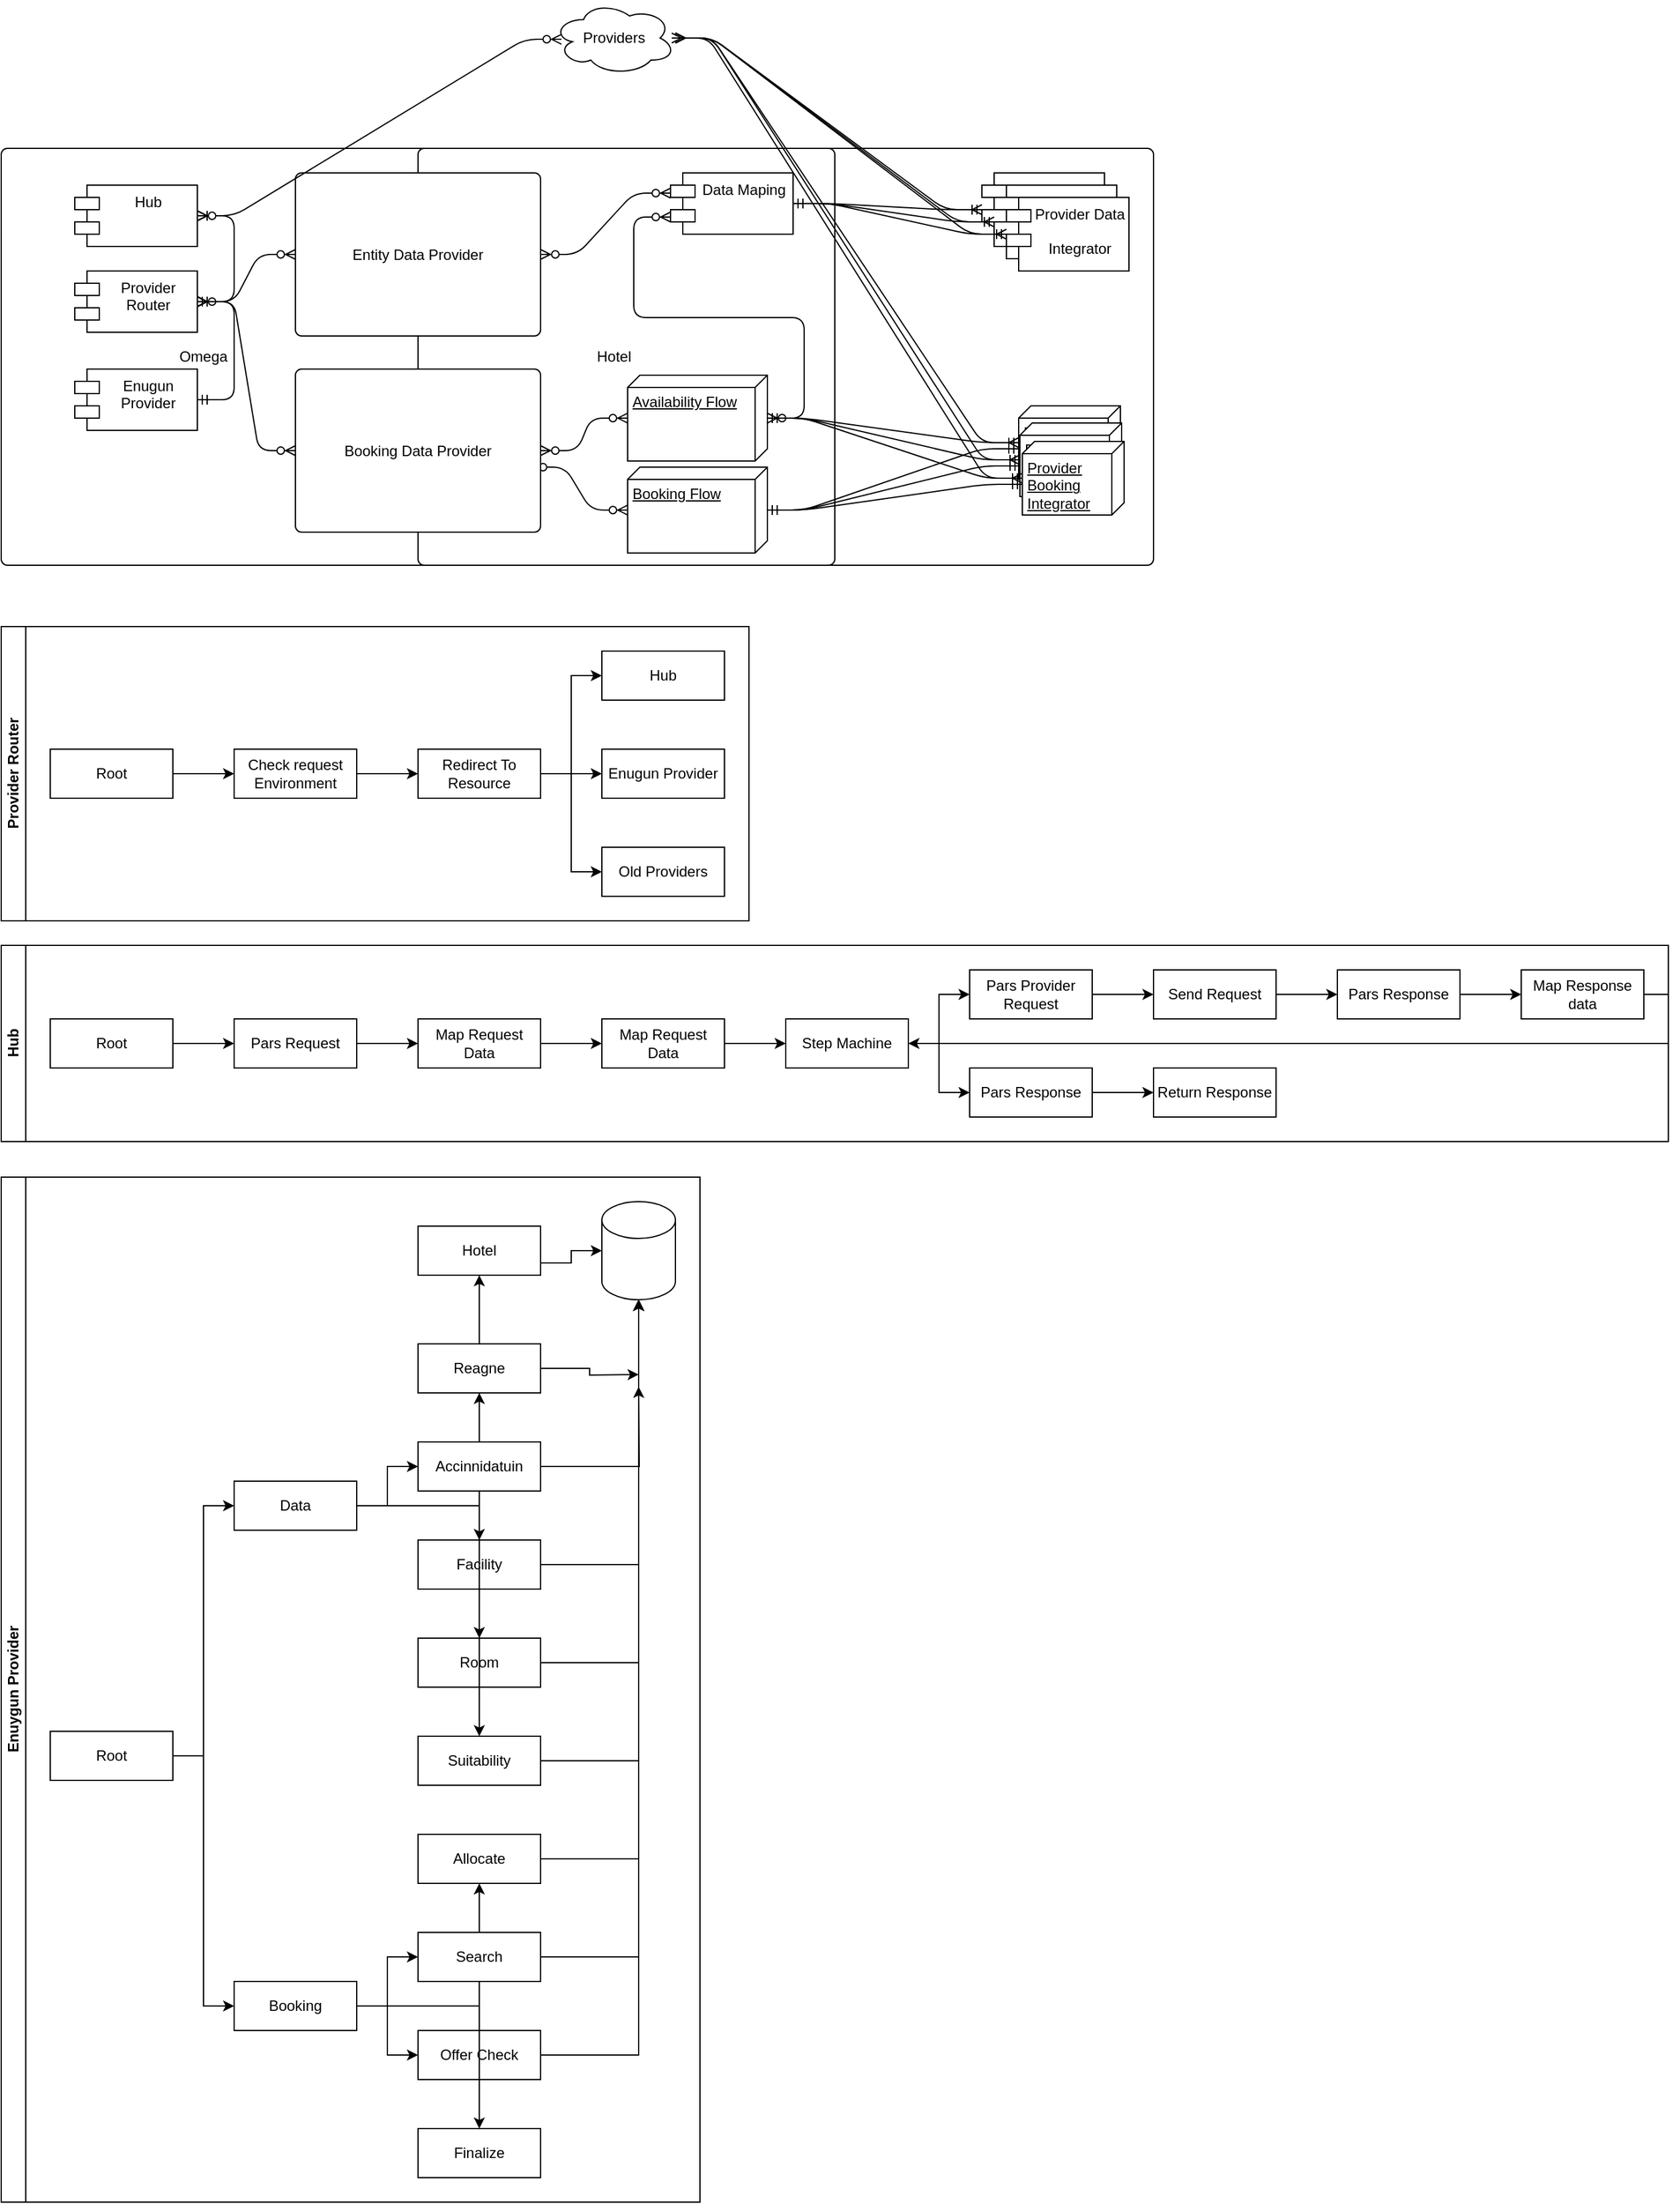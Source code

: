 <mxfile version="13.10.2" type="github"><diagram id="4CJF6VBO-fLdx9vwUn3z" name="Page-1"><mxGraphModel dx="1113" dy="733" grid="1" gridSize="10" guides="1" tooltips="1" connect="1" arrows="1" fold="1" page="1" pageScale="1" pageWidth="827" pageHeight="1169" math="0" shadow="0"><root><mxCell id="0"/><mxCell id="1" parent="0"/><mxCell id="b0aU0cDwvViba0HDz5D4-30" value="" style="rounded=1;absoluteArcSize=1;html=1;arcSize=10;" vertex="1" parent="1"><mxGeometry x="590" y="330" width="430" height="340" as="geometry"/></mxCell><mxCell id="b0aU0cDwvViba0HDz5D4-31" value="" style="html=1;shape=mxgraph.er.anchor;whiteSpace=wrap;" vertex="1" parent="b0aU0cDwvViba0HDz5D4-30"><mxGeometry x="100" width="330" height="340" as="geometry"/></mxCell><mxCell id="b0aU0cDwvViba0HDz5D4-36" value="Provider Data &#xA;&#xA;Integrator" style="shape=module;align=left;spacingLeft=20;align=center;verticalAlign=top;" vertex="1" parent="b0aU0cDwvViba0HDz5D4-30"><mxGeometry x="290" y="20" width="100" height="60" as="geometry"/></mxCell><mxCell id="b0aU0cDwvViba0HDz5D4-58" value="&lt;div&gt;Provider&lt;/div&gt;&lt;div&gt;Booking &lt;br&gt;&lt;/div&gt;&lt;div&gt;Integrator&lt;br&gt;&lt;/div&gt;" style="verticalAlign=top;align=left;spacingTop=8;spacingLeft=2;spacingRight=12;shape=cube;size=10;direction=south;fontStyle=4;html=1;" vertex="1" parent="b0aU0cDwvViba0HDz5D4-30"><mxGeometry x="320" y="210" width="83" height="60" as="geometry"/></mxCell><mxCell id="b0aU0cDwvViba0HDz5D4-11" value="" style="rounded=1;absoluteArcSize=1;html=1;arcSize=10;" vertex="1" parent="1"><mxGeometry x="80" y="330" width="430" height="340" as="geometry"/></mxCell><mxCell id="b0aU0cDwvViba0HDz5D4-12" value="Omega" style="html=1;shape=mxgraph.er.anchor;whiteSpace=wrap;" vertex="1" parent="b0aU0cDwvViba0HDz5D4-11"><mxGeometry width="330" height="340" as="geometry"/></mxCell><mxCell id="b0aU0cDwvViba0HDz5D4-74" value="Hub" style="shape=module;align=left;spacingLeft=20;align=center;verticalAlign=top;" vertex="1" parent="b0aU0cDwvViba0HDz5D4-11"><mxGeometry x="60" y="30" width="100" height="50" as="geometry"/></mxCell><mxCell id="b0aU0cDwvViba0HDz5D4-77" value="Provider&#xA;Router&#xA;" style="shape=module;align=left;spacingLeft=20;align=center;verticalAlign=top;" vertex="1" parent="b0aU0cDwvViba0HDz5D4-11"><mxGeometry x="60" y="100" width="100" height="50" as="geometry"/></mxCell><mxCell id="b0aU0cDwvViba0HDz5D4-79" value="" style="edgeStyle=entityRelationEdgeStyle;fontSize=12;html=1;endArrow=ERoneToMany;startArrow=ERzeroToMany;" edge="1" parent="b0aU0cDwvViba0HDz5D4-11" source="b0aU0cDwvViba0HDz5D4-77" target="b0aU0cDwvViba0HDz5D4-74"><mxGeometry width="100" height="100" relative="1" as="geometry"><mxPoint x="-40" y="150" as="sourcePoint"/><mxPoint x="60" y="50" as="targetPoint"/></mxGeometry></mxCell><mxCell id="b0aU0cDwvViba0HDz5D4-82" value="Enugun&#xA;Provider&#xA;" style="shape=module;align=left;spacingLeft=20;align=center;verticalAlign=top;" vertex="1" parent="b0aU0cDwvViba0HDz5D4-11"><mxGeometry x="60" y="180" width="100" height="50" as="geometry"/></mxCell><mxCell id="b0aU0cDwvViba0HDz5D4-84" value="" style="edgeStyle=entityRelationEdgeStyle;fontSize=12;html=1;endArrow=ERmandOne;startArrow=ERmandOne;" edge="1" parent="b0aU0cDwvViba0HDz5D4-11" source="b0aU0cDwvViba0HDz5D4-82" target="b0aU0cDwvViba0HDz5D4-77"><mxGeometry width="100" height="100" relative="1" as="geometry"><mxPoint x="-20" y="220" as="sourcePoint"/><mxPoint x="80" y="120" as="targetPoint"/></mxGeometry></mxCell><mxCell id="b0aU0cDwvViba0HDz5D4-14" value="" style="rounded=1;absoluteArcSize=1;html=1;arcSize=10;" vertex="1" parent="1"><mxGeometry x="420" y="330" width="340" height="340" as="geometry"/></mxCell><mxCell id="b0aU0cDwvViba0HDz5D4-15" value="Hotel" style="html=1;shape=mxgraph.er.anchor;whiteSpace=wrap;" vertex="1" parent="b0aU0cDwvViba0HDz5D4-14"><mxGeometry width="320" height="340" as="geometry"/></mxCell><mxCell id="b0aU0cDwvViba0HDz5D4-23" value="Data Maping" style="shape=module;align=left;spacingLeft=20;align=center;verticalAlign=top;" vertex="1" parent="b0aU0cDwvViba0HDz5D4-14"><mxGeometry x="206" y="20" width="100" height="50" as="geometry"/></mxCell><mxCell id="b0aU0cDwvViba0HDz5D4-24" value="" style="edgeStyle=entityRelationEdgeStyle;fontSize=12;html=1;endArrow=ERzeroToMany;endFill=1;startArrow=ERzeroToMany;" edge="1" parent="b0aU0cDwvViba0HDz5D4-14" source="b0aU0cDwvViba0HDz5D4-17"><mxGeometry width="100" height="100" relative="1" as="geometry"><mxPoint x="106" y="136.5" as="sourcePoint"/><mxPoint x="206" y="36.5" as="targetPoint"/></mxGeometry></mxCell><mxCell id="b0aU0cDwvViba0HDz5D4-25" value="Availability Flow" style="verticalAlign=top;align=left;spacingTop=8;spacingLeft=2;spacingRight=12;shape=cube;size=10;direction=south;fontStyle=4;html=1;" vertex="1" parent="b0aU0cDwvViba0HDz5D4-14"><mxGeometry x="171" y="185" width="114" height="70" as="geometry"/></mxCell><mxCell id="b0aU0cDwvViba0HDz5D4-26" value="Booking Flow" style="verticalAlign=top;align=left;spacingTop=8;spacingLeft=2;spacingRight=12;shape=cube;size=10;direction=south;fontStyle=4;html=1;" vertex="1" parent="b0aU0cDwvViba0HDz5D4-14"><mxGeometry x="171" y="260" width="114" height="70" as="geometry"/></mxCell><mxCell id="b0aU0cDwvViba0HDz5D4-28" value="" style="edgeStyle=entityRelationEdgeStyle;fontSize=12;html=1;endArrow=ERzeroToMany;endFill=1;startArrow=ERzeroToMany;" edge="1" parent="b0aU0cDwvViba0HDz5D4-14" target="b0aU0cDwvViba0HDz5D4-26"><mxGeometry width="100" height="100" relative="1" as="geometry"><mxPoint x="90" y="260" as="sourcePoint"/><mxPoint x="199" y="218.5" as="targetPoint"/></mxGeometry></mxCell><mxCell id="b0aU0cDwvViba0HDz5D4-29" value="" style="edgeStyle=entityRelationEdgeStyle;fontSize=12;html=1;endArrow=ERzeroToMany;endFill=1;startArrow=ERzeroToMany;" edge="1" parent="b0aU0cDwvViba0HDz5D4-14" source="b0aU0cDwvViba0HDz5D4-25"><mxGeometry width="100" height="100" relative="1" as="geometry"><mxPoint x="100" y="106" as="sourcePoint"/><mxPoint x="206" y="56" as="targetPoint"/></mxGeometry></mxCell><mxCell id="b0aU0cDwvViba0HDz5D4-22" value="Booking Data Provider" style="rounded=1;absoluteArcSize=1;html=1;arcSize=10;whiteSpace=wrap;points=[];strokeColor=inherit;fillColor=inherit;" vertex="1" parent="b0aU0cDwvViba0HDz5D4-14"><mxGeometry x="-100" y="180" width="200" height="133" as="geometry"/></mxCell><mxCell id="b0aU0cDwvViba0HDz5D4-27" value="" style="edgeStyle=entityRelationEdgeStyle;fontSize=12;html=1;endArrow=ERzeroToMany;endFill=1;startArrow=ERzeroToMany;" edge="1" parent="b0aU0cDwvViba0HDz5D4-14" source="b0aU0cDwvViba0HDz5D4-22" target="b0aU0cDwvViba0HDz5D4-25"><mxGeometry width="100" height="100" relative="1" as="geometry"><mxPoint x="93" y="255" as="sourcePoint"/><mxPoint x="199" y="205" as="targetPoint"/></mxGeometry></mxCell><mxCell id="b0aU0cDwvViba0HDz5D4-17" value="Entity Data Provider" style="rounded=1;absoluteArcSize=1;html=1;arcSize=10;whiteSpace=wrap;points=[];strokeColor=inherit;fillColor=inherit;" vertex="1" parent="b0aU0cDwvViba0HDz5D4-14"><mxGeometry x="-100" y="20" width="200" height="133" as="geometry"/></mxCell><mxCell id="b0aU0cDwvViba0HDz5D4-35" value="Providers" style="ellipse;shape=cloud;whiteSpace=wrap;html=1;align=center;" vertex="1" parent="1"><mxGeometry x="530" y="210" width="100" height="60" as="geometry"/></mxCell><mxCell id="b0aU0cDwvViba0HDz5D4-42" value="" style="edgeStyle=entityRelationEdgeStyle;fontSize=12;html=1;endArrow=ERmandOne;startArrow=ERmandOne;exitX=1;exitY=0.5;exitDx=0;exitDy=0;" edge="1" parent="1" source="b0aU0cDwvViba0HDz5D4-23" target="b0aU0cDwvViba0HDz5D4-36"><mxGeometry width="100" height="100" relative="1" as="geometry"><mxPoint x="780" y="460" as="sourcePoint"/><mxPoint x="880" y="360" as="targetPoint"/></mxGeometry></mxCell><mxCell id="b0aU0cDwvViba0HDz5D4-52" value="Provider Data &#xA;&#xA;Integrator" style="shape=module;align=left;spacingLeft=20;align=center;verticalAlign=top;" vertex="1" parent="1"><mxGeometry x="890" y="360" width="100" height="60" as="geometry"/></mxCell><mxCell id="b0aU0cDwvViba0HDz5D4-55" value="Provider Data &#xA;&#xA;Integrator" style="shape=module;align=left;spacingLeft=20;align=center;verticalAlign=top;" vertex="1" parent="1"><mxGeometry x="900" y="370" width="100" height="60" as="geometry"/></mxCell><mxCell id="b0aU0cDwvViba0HDz5D4-56" value="" style="edgeStyle=entityRelationEdgeStyle;fontSize=12;html=1;endArrow=ERmandOne;startArrow=ERmandOne;" edge="1" parent="1" target="b0aU0cDwvViba0HDz5D4-52" source="b0aU0cDwvViba0HDz5D4-23"><mxGeometry width="100" height="100" relative="1" as="geometry"><mxPoint x="746" y="395" as="sourcePoint"/><mxPoint x="900" y="380" as="targetPoint"/></mxGeometry></mxCell><mxCell id="b0aU0cDwvViba0HDz5D4-57" value="" style="edgeStyle=entityRelationEdgeStyle;fontSize=12;html=1;endArrow=ERmandOne;startArrow=ERmandOne;exitX=1;exitY=0.5;exitDx=0;exitDy=0;" edge="1" parent="1" target="b0aU0cDwvViba0HDz5D4-55" source="b0aU0cDwvViba0HDz5D4-23"><mxGeometry width="100" height="100" relative="1" as="geometry"><mxPoint x="746" y="395" as="sourcePoint"/><mxPoint x="909" y="398" as="targetPoint"/></mxGeometry></mxCell><mxCell id="b0aU0cDwvViba0HDz5D4-59" value="" style="edgeStyle=entityRelationEdgeStyle;fontSize=12;html=1;endArrow=ERmandOne;startArrow=ERmandOne;entryX=0;entryY=0;entryDx=35;entryDy=83;entryPerimeter=0;" edge="1" parent="1" source="b0aU0cDwvViba0HDz5D4-26" target="b0aU0cDwvViba0HDz5D4-58"><mxGeometry width="100" height="100" relative="1" as="geometry"><mxPoint x="700" y="620" as="sourcePoint"/><mxPoint x="800" y="520" as="targetPoint"/></mxGeometry></mxCell><mxCell id="b0aU0cDwvViba0HDz5D4-60" value="" style="edgeStyle=entityRelationEdgeStyle;fontSize=12;html=1;endArrow=ERmandOne;startArrow=ERmandOne;" edge="1" parent="1" source="b0aU0cDwvViba0HDz5D4-25" target="b0aU0cDwvViba0HDz5D4-58"><mxGeometry width="100" height="100" relative="1" as="geometry"><mxPoint x="715" y="635" as="sourcePoint"/><mxPoint x="920.0" y="585" as="targetPoint"/></mxGeometry></mxCell><mxCell id="b0aU0cDwvViba0HDz5D4-62" value="&lt;div&gt;Provider&lt;/div&gt;&lt;div&gt;Booking &lt;br&gt;&lt;/div&gt;&lt;div&gt;Integrator&lt;br&gt;&lt;/div&gt;" style="verticalAlign=top;align=left;spacingTop=8;spacingLeft=2;spacingRight=12;shape=cube;size=10;direction=south;fontStyle=4;html=1;" vertex="1" parent="1"><mxGeometry x="911" y="554" width="83" height="60" as="geometry"/></mxCell><mxCell id="b0aU0cDwvViba0HDz5D4-63" value="" style="edgeStyle=entityRelationEdgeStyle;fontSize=12;html=1;endArrow=ERmandOne;startArrow=ERmandOne;entryX=0;entryY=0;entryDx=35;entryDy=83;entryPerimeter=0;" edge="1" parent="1" target="b0aU0cDwvViba0HDz5D4-62" source="b0aU0cDwvViba0HDz5D4-26"><mxGeometry width="100" height="100" relative="1" as="geometry"><mxPoint x="706" y="639" as="sourcePoint"/><mxPoint x="801" y="534" as="targetPoint"/></mxGeometry></mxCell><mxCell id="b0aU0cDwvViba0HDz5D4-64" value="" style="edgeStyle=entityRelationEdgeStyle;fontSize=12;html=1;endArrow=ERmandOne;startArrow=ERmandOne;" edge="1" parent="1" target="b0aU0cDwvViba0HDz5D4-62" source="b0aU0cDwvViba0HDz5D4-25"><mxGeometry width="100" height="100" relative="1" as="geometry"><mxPoint x="706" y="564" as="sourcePoint"/><mxPoint x="921.0" y="599" as="targetPoint"/></mxGeometry></mxCell><mxCell id="b0aU0cDwvViba0HDz5D4-65" value="&lt;div&gt;Provider&lt;/div&gt;&lt;div&gt;Booking &lt;br&gt;&lt;/div&gt;&lt;div&gt;Integrator&lt;br&gt;&lt;/div&gt;" style="verticalAlign=top;align=left;spacingTop=8;spacingLeft=2;spacingRight=12;shape=cube;size=10;direction=south;fontStyle=4;html=1;" vertex="1" parent="1"><mxGeometry x="913" y="569" width="83" height="60" as="geometry"/></mxCell><mxCell id="b0aU0cDwvViba0HDz5D4-66" value="" style="edgeStyle=entityRelationEdgeStyle;fontSize=12;html=1;endArrow=ERmandOne;startArrow=ERmandOne;entryX=0;entryY=0;entryDx=35;entryDy=83;entryPerimeter=0;" edge="1" parent="1" target="b0aU0cDwvViba0HDz5D4-65" source="b0aU0cDwvViba0HDz5D4-26"><mxGeometry width="100" height="100" relative="1" as="geometry"><mxPoint x="708" y="654" as="sourcePoint"/><mxPoint x="803" y="549" as="targetPoint"/></mxGeometry></mxCell><mxCell id="b0aU0cDwvViba0HDz5D4-67" value="" style="edgeStyle=entityRelationEdgeStyle;fontSize=12;html=1;endArrow=ERmandOne;startArrow=ERmandOne;" edge="1" parent="1" target="b0aU0cDwvViba0HDz5D4-65" source="b0aU0cDwvViba0HDz5D4-25"><mxGeometry width="100" height="100" relative="1" as="geometry"><mxPoint x="708" y="579" as="sourcePoint"/><mxPoint x="923.0" y="614" as="targetPoint"/></mxGeometry></mxCell><mxCell id="b0aU0cDwvViba0HDz5D4-68" value="" style="edgeStyle=entityRelationEdgeStyle;fontSize=12;html=1;endArrow=ERmany;startArrow=ERmany;" edge="1" parent="1" source="b0aU0cDwvViba0HDz5D4-35" target="b0aU0cDwvViba0HDz5D4-55"><mxGeometry width="100" height="100" relative="1" as="geometry"><mxPoint x="590" y="560" as="sourcePoint"/><mxPoint x="690" y="460" as="targetPoint"/></mxGeometry></mxCell><mxCell id="b0aU0cDwvViba0HDz5D4-69" value="" style="edgeStyle=entityRelationEdgeStyle;fontSize=12;html=1;endArrow=ERmany;startArrow=ERmany;" edge="1" parent="1" source="b0aU0cDwvViba0HDz5D4-35" target="b0aU0cDwvViba0HDz5D4-36"><mxGeometry width="100" height="100" relative="1" as="geometry"><mxPoint x="640" y="250" as="sourcePoint"/><mxPoint x="910" y="410" as="targetPoint"/></mxGeometry></mxCell><mxCell id="b0aU0cDwvViba0HDz5D4-70" value="" style="edgeStyle=entityRelationEdgeStyle;fontSize=12;html=1;endArrow=ERmany;startArrow=ERmany;" edge="1" parent="1" source="b0aU0cDwvViba0HDz5D4-35" target="b0aU0cDwvViba0HDz5D4-52"><mxGeometry width="100" height="100" relative="1" as="geometry"><mxPoint x="627.5" y="250" as="sourcePoint"/><mxPoint x="890" y="375" as="targetPoint"/></mxGeometry></mxCell><mxCell id="b0aU0cDwvViba0HDz5D4-71" value="" style="edgeStyle=entityRelationEdgeStyle;fontSize=12;html=1;endArrow=ERmany;startArrow=ERmany;" edge="1" parent="1" source="b0aU0cDwvViba0HDz5D4-35" target="b0aU0cDwvViba0HDz5D4-58"><mxGeometry width="100" height="100" relative="1" as="geometry"><mxPoint x="640" y="250" as="sourcePoint"/><mxPoint x="910" y="410" as="targetPoint"/></mxGeometry></mxCell><mxCell id="b0aU0cDwvViba0HDz5D4-72" value="" style="edgeStyle=entityRelationEdgeStyle;fontSize=12;html=1;endArrow=ERmany;startArrow=ERmany;" edge="1" parent="1" source="b0aU0cDwvViba0HDz5D4-35" target="b0aU0cDwvViba0HDz5D4-62"><mxGeometry width="100" height="100" relative="1" as="geometry"><mxPoint x="640" y="250" as="sourcePoint"/><mxPoint x="920" y="580" as="targetPoint"/></mxGeometry></mxCell><mxCell id="b0aU0cDwvViba0HDz5D4-73" value="" style="edgeStyle=entityRelationEdgeStyle;fontSize=12;html=1;endArrow=ERmany;startArrow=ERmany;" edge="1" parent="1" target="b0aU0cDwvViba0HDz5D4-65"><mxGeometry width="100" height="100" relative="1" as="geometry"><mxPoint x="627" y="240" as="sourcePoint"/><mxPoint x="921" y="594" as="targetPoint"/></mxGeometry></mxCell><mxCell id="b0aU0cDwvViba0HDz5D4-76" value="" style="edgeStyle=entityRelationEdgeStyle;fontSize=12;html=1;endArrow=ERzeroToMany;endFill=1;startArrow=ERzeroToMany;entryX=0.07;entryY=0.517;entryDx=0;entryDy=0;entryPerimeter=0;" edge="1" parent="1" source="b0aU0cDwvViba0HDz5D4-74" target="b0aU0cDwvViba0HDz5D4-35"><mxGeometry width="100" height="100" relative="1" as="geometry"><mxPoint x="190" y="300" as="sourcePoint"/><mxPoint x="290" y="200" as="targetPoint"/></mxGeometry></mxCell><mxCell id="b0aU0cDwvViba0HDz5D4-80" value="" style="edgeStyle=entityRelationEdgeStyle;fontSize=12;html=1;endArrow=ERoneToMany;startArrow=ERzeroToMany;" edge="1" parent="1" source="b0aU0cDwvViba0HDz5D4-22" target="b0aU0cDwvViba0HDz5D4-77"><mxGeometry width="100" height="100" relative="1" as="geometry"><mxPoint x="250" y="465" as="sourcePoint"/><mxPoint x="250" y="395" as="targetPoint"/></mxGeometry></mxCell><mxCell id="b0aU0cDwvViba0HDz5D4-81" value="" style="edgeStyle=entityRelationEdgeStyle;fontSize=12;html=1;endArrow=ERoneToMany;startArrow=ERzeroToMany;" edge="1" parent="1" source="b0aU0cDwvViba0HDz5D4-17" target="b0aU0cDwvViba0HDz5D4-77"><mxGeometry width="100" height="100" relative="1" as="geometry"><mxPoint x="330" y="586.5" as="sourcePoint"/><mxPoint x="250" y="395" as="targetPoint"/></mxGeometry></mxCell><mxCell id="b0aU0cDwvViba0HDz5D4-114" value="Provider Router" style="swimlane;html=1;startSize=20;horizontal=0;childLayout=treeLayout;horizontalTree=1;resizable=0;containerType=tree;" vertex="1" parent="1"><mxGeometry x="80" y="720" width="610" height="240" as="geometry"><mxRectangle x="80" y="720" width="30" height="110" as="alternateBounds"/></mxGeometry></mxCell><mxCell id="b0aU0cDwvViba0HDz5D4-115" value="Root" style="whiteSpace=wrap;html=1;" vertex="1" parent="b0aU0cDwvViba0HDz5D4-114"><mxGeometry x="40" y="100" width="100" height="40" as="geometry"/></mxCell><mxCell id="b0aU0cDwvViba0HDz5D4-130" style="edgeStyle=orthogonalEdgeStyle;rounded=0;orthogonalLoop=1;jettySize=auto;html=1;exitX=1;exitY=0.5;exitDx=0;exitDy=0;" edge="1" parent="b0aU0cDwvViba0HDz5D4-114" source="b0aU0cDwvViba0HDz5D4-116" target="b0aU0cDwvViba0HDz5D4-128"><mxGeometry relative="1" as="geometry"/></mxCell><mxCell id="b0aU0cDwvViba0HDz5D4-116" value="Check request Environment " style="whiteSpace=wrap;html=1;" vertex="1" parent="b0aU0cDwvViba0HDz5D4-114"><mxGeometry x="190" y="100" width="100" height="40" as="geometry"/></mxCell><mxCell id="b0aU0cDwvViba0HDz5D4-117" value="" style="edgeStyle=elbowEdgeStyle;elbow=horizontal;html=1;rounded=0;" edge="1" parent="b0aU0cDwvViba0HDz5D4-114" source="b0aU0cDwvViba0HDz5D4-115" target="b0aU0cDwvViba0HDz5D4-116"><mxGeometry relative="1" as="geometry"/></mxCell><mxCell id="b0aU0cDwvViba0HDz5D4-142" style="edgeStyle=orthogonalEdgeStyle;rounded=0;orthogonalLoop=1;jettySize=auto;html=1;exitX=1;exitY=0.5;exitDx=0;exitDy=0;" edge="1" parent="b0aU0cDwvViba0HDz5D4-114" source="b0aU0cDwvViba0HDz5D4-128" target="b0aU0cDwvViba0HDz5D4-141"><mxGeometry relative="1" as="geometry"/></mxCell><mxCell id="b0aU0cDwvViba0HDz5D4-144" style="edgeStyle=orthogonalEdgeStyle;rounded=0;orthogonalLoop=1;jettySize=auto;html=1;exitX=1;exitY=0.5;exitDx=0;exitDy=0;entryX=0;entryY=0.5;entryDx=0;entryDy=0;" edge="1" parent="b0aU0cDwvViba0HDz5D4-114" source="b0aU0cDwvViba0HDz5D4-128" target="b0aU0cDwvViba0HDz5D4-143"><mxGeometry relative="1" as="geometry"/></mxCell><mxCell id="b0aU0cDwvViba0HDz5D4-128" value="Redirect To Resource" style="whiteSpace=wrap;html=1;" vertex="1" parent="b0aU0cDwvViba0HDz5D4-114"><mxGeometry x="340" y="100" width="100" height="40" as="geometry"/></mxCell><mxCell id="b0aU0cDwvViba0HDz5D4-141" value="Enugun Provider" style="whiteSpace=wrap;html=1;" vertex="1" parent="b0aU0cDwvViba0HDz5D4-114"><mxGeometry x="490" y="100" width="100" height="40" as="geometry"/></mxCell><mxCell id="b0aU0cDwvViba0HDz5D4-143" value="Hub" style="whiteSpace=wrap;html=1;" vertex="1" parent="b0aU0cDwvViba0HDz5D4-114"><mxGeometry x="490" y="20" width="100" height="40" as="geometry"/></mxCell><mxCell id="b0aU0cDwvViba0HDz5D4-149" style="edgeStyle=orthogonalEdgeStyle;rounded=0;orthogonalLoop=1;jettySize=auto;html=1;exitX=1;exitY=0.5;exitDx=0;exitDy=0;entryX=0;entryY=0.5;entryDx=0;entryDy=0;" edge="1" target="b0aU0cDwvViba0HDz5D4-150" source="b0aU0cDwvViba0HDz5D4-128" parent="b0aU0cDwvViba0HDz5D4-114"><mxGeometry relative="1" as="geometry"><mxPoint x="580" y="710" as="sourcePoint"/></mxGeometry></mxCell><mxCell id="b0aU0cDwvViba0HDz5D4-150" value="Old Providers" style="whiteSpace=wrap;html=1;" vertex="1" parent="b0aU0cDwvViba0HDz5D4-114"><mxGeometry x="490" y="180" width="100" height="40" as="geometry"/></mxCell><mxCell id="b0aU0cDwvViba0HDz5D4-151" value="&lt;div&gt;Hub&lt;/div&gt;" style="swimlane;html=1;startSize=20;horizontal=0;childLayout=treeLayout;horizontalTree=1;resizable=0;containerType=tree;" vertex="1" parent="1"><mxGeometry x="80" y="980" width="1360" height="160" as="geometry"><mxRectangle x="80" y="980" width="30" height="50" as="alternateBounds"/></mxGeometry></mxCell><mxCell id="b0aU0cDwvViba0HDz5D4-152" value="Root" style="whiteSpace=wrap;html=1;" vertex="1" parent="b0aU0cDwvViba0HDz5D4-151"><mxGeometry x="40" y="60" width="100" height="40" as="geometry"/></mxCell><mxCell id="b0aU0cDwvViba0HDz5D4-166" style="edgeStyle=orthogonalEdgeStyle;rounded=0;orthogonalLoop=1;jettySize=auto;html=1;exitX=1;exitY=0.5;exitDx=0;exitDy=0;entryX=0;entryY=0.5;entryDx=0;entryDy=0;" edge="1" parent="b0aU0cDwvViba0HDz5D4-151" source="b0aU0cDwvViba0HDz5D4-153" target="b0aU0cDwvViba0HDz5D4-165"><mxGeometry relative="1" as="geometry"/></mxCell><mxCell id="b0aU0cDwvViba0HDz5D4-153" value="Pars Request" style="whiteSpace=wrap;html=1;" vertex="1" parent="b0aU0cDwvViba0HDz5D4-151"><mxGeometry x="190" y="60" width="100" height="40" as="geometry"/></mxCell><mxCell id="b0aU0cDwvViba0HDz5D4-154" value="" style="edgeStyle=elbowEdgeStyle;elbow=horizontal;html=1;rounded=0;" edge="1" parent="b0aU0cDwvViba0HDz5D4-151" source="b0aU0cDwvViba0HDz5D4-152" target="b0aU0cDwvViba0HDz5D4-153"><mxGeometry relative="1" as="geometry"/></mxCell><mxCell id="b0aU0cDwvViba0HDz5D4-168" style="edgeStyle=orthogonalEdgeStyle;rounded=0;orthogonalLoop=1;jettySize=auto;html=1;exitX=1;exitY=0.5;exitDx=0;exitDy=0;entryX=0;entryY=0.5;entryDx=0;entryDy=0;" edge="1" parent="b0aU0cDwvViba0HDz5D4-151" source="b0aU0cDwvViba0HDz5D4-165" target="b0aU0cDwvViba0HDz5D4-167"><mxGeometry relative="1" as="geometry"/></mxCell><mxCell id="b0aU0cDwvViba0HDz5D4-165" value="Map Request Data" style="whiteSpace=wrap;html=1;" vertex="1" parent="b0aU0cDwvViba0HDz5D4-151"><mxGeometry x="340" y="60" width="100" height="40" as="geometry"/></mxCell><mxCell id="b0aU0cDwvViba0HDz5D4-167" value="Map Request Data" style="whiteSpace=wrap;html=1;" vertex="1" parent="b0aU0cDwvViba0HDz5D4-151"><mxGeometry x="490" y="60" width="100" height="40" as="geometry"/></mxCell><mxCell id="b0aU0cDwvViba0HDz5D4-177" value="Step Machine " style="whiteSpace=wrap;html=1;" vertex="1" parent="b0aU0cDwvViba0HDz5D4-151"><mxGeometry x="640" y="60" width="100" height="40" as="geometry"/></mxCell><mxCell id="b0aU0cDwvViba0HDz5D4-178" style="edgeStyle=orthogonalEdgeStyle;rounded=0;orthogonalLoop=1;jettySize=auto;html=1;exitX=1;exitY=0.5;exitDx=0;exitDy=0;" edge="1" parent="b0aU0cDwvViba0HDz5D4-151" source="b0aU0cDwvViba0HDz5D4-167" target="b0aU0cDwvViba0HDz5D4-177"><mxGeometry relative="1" as="geometry"/></mxCell><mxCell id="b0aU0cDwvViba0HDz5D4-179" value="Pars Provider Request" style="whiteSpace=wrap;html=1;" vertex="1" parent="b0aU0cDwvViba0HDz5D4-151"><mxGeometry x="790" y="20" width="100" height="40" as="geometry"/></mxCell><mxCell id="b0aU0cDwvViba0HDz5D4-180" style="edgeStyle=orthogonalEdgeStyle;rounded=0;orthogonalLoop=1;jettySize=auto;html=1;exitX=1;exitY=0.5;exitDx=0;exitDy=0;" edge="1" parent="b0aU0cDwvViba0HDz5D4-151" source="b0aU0cDwvViba0HDz5D4-177" target="b0aU0cDwvViba0HDz5D4-179"><mxGeometry relative="1" as="geometry"/></mxCell><mxCell id="b0aU0cDwvViba0HDz5D4-181" value="Send Request" style="whiteSpace=wrap;html=1;" vertex="1" parent="b0aU0cDwvViba0HDz5D4-151"><mxGeometry x="940" y="20" width="100" height="40" as="geometry"/></mxCell><mxCell id="b0aU0cDwvViba0HDz5D4-182" style="edgeStyle=orthogonalEdgeStyle;rounded=0;orthogonalLoop=1;jettySize=auto;html=1;exitX=1;exitY=0.5;exitDx=0;exitDy=0;" edge="1" parent="b0aU0cDwvViba0HDz5D4-151" source="b0aU0cDwvViba0HDz5D4-179" target="b0aU0cDwvViba0HDz5D4-181"><mxGeometry relative="1" as="geometry"/></mxCell><mxCell id="b0aU0cDwvViba0HDz5D4-183" value="Pars Response" style="whiteSpace=wrap;html=1;" vertex="1" parent="b0aU0cDwvViba0HDz5D4-151"><mxGeometry x="1090" y="20" width="100" height="40" as="geometry"/></mxCell><mxCell id="b0aU0cDwvViba0HDz5D4-185" style="edgeStyle=orthogonalEdgeStyle;rounded=0;orthogonalLoop=1;jettySize=auto;html=1;exitX=1;exitY=0.5;exitDx=0;exitDy=0;" edge="1" parent="b0aU0cDwvViba0HDz5D4-151" source="b0aU0cDwvViba0HDz5D4-181" target="b0aU0cDwvViba0HDz5D4-183"><mxGeometry relative="1" as="geometry"/></mxCell><mxCell id="b0aU0cDwvViba0HDz5D4-189" style="edgeStyle=orthogonalEdgeStyle;rounded=0;orthogonalLoop=1;jettySize=auto;html=1;exitX=1;exitY=0.5;exitDx=0;exitDy=0;" edge="1" parent="b0aU0cDwvViba0HDz5D4-151" source="b0aU0cDwvViba0HDz5D4-184" target="b0aU0cDwvViba0HDz5D4-177"><mxGeometry relative="1" as="geometry"/></mxCell><mxCell id="b0aU0cDwvViba0HDz5D4-184" value="Map Response data" style="whiteSpace=wrap;html=1;" vertex="1" parent="b0aU0cDwvViba0HDz5D4-151"><mxGeometry x="1240" y="20" width="100" height="40" as="geometry"/></mxCell><mxCell id="b0aU0cDwvViba0HDz5D4-186" style="edgeStyle=orthogonalEdgeStyle;rounded=0;orthogonalLoop=1;jettySize=auto;html=1;exitX=1;exitY=0.5;exitDx=0;exitDy=0;" edge="1" parent="b0aU0cDwvViba0HDz5D4-151" source="b0aU0cDwvViba0HDz5D4-183" target="b0aU0cDwvViba0HDz5D4-184"><mxGeometry relative="1" as="geometry"/></mxCell><mxCell id="b0aU0cDwvViba0HDz5D4-192" style="edgeStyle=orthogonalEdgeStyle;rounded=0;orthogonalLoop=1;jettySize=auto;html=1;exitX=1;exitY=0.5;exitDx=0;exitDy=0;" edge="1" parent="b0aU0cDwvViba0HDz5D4-151" source="b0aU0cDwvViba0HDz5D4-187" target="b0aU0cDwvViba0HDz5D4-191"><mxGeometry relative="1" as="geometry"/></mxCell><mxCell id="b0aU0cDwvViba0HDz5D4-187" value="Pars Response" style="whiteSpace=wrap;html=1;" vertex="1" parent="b0aU0cDwvViba0HDz5D4-151"><mxGeometry x="790" y="100" width="100" height="40" as="geometry"/></mxCell><mxCell id="b0aU0cDwvViba0HDz5D4-188" style="edgeStyle=orthogonalEdgeStyle;rounded=0;orthogonalLoop=1;jettySize=auto;html=1;exitX=1;exitY=0.5;exitDx=0;exitDy=0;" edge="1" parent="b0aU0cDwvViba0HDz5D4-151" source="b0aU0cDwvViba0HDz5D4-177" target="b0aU0cDwvViba0HDz5D4-187"><mxGeometry relative="1" as="geometry"/></mxCell><mxCell id="b0aU0cDwvViba0HDz5D4-191" value="Return Response" style="whiteSpace=wrap;html=1;" vertex="1" parent="b0aU0cDwvViba0HDz5D4-151"><mxGeometry x="940" y="100" width="100" height="40" as="geometry"/></mxCell><mxCell id="b0aU0cDwvViba0HDz5D4-193" value="Enuygun Provider" style="swimlane;html=1;startSize=20;horizontal=0;childLayout=treeLayout;horizontalTree=1;resizable=0;containerType=tree;" vertex="1" parent="1"><mxGeometry x="80" y="1169" width="570" height="836" as="geometry"/></mxCell><mxCell id="b0aU0cDwvViba0HDz5D4-194" value="Root" style="whiteSpace=wrap;html=1;" vertex="1" parent="b0aU0cDwvViba0HDz5D4-193"><mxGeometry x="40" y="452" width="100" height="40" as="geometry"/></mxCell><mxCell id="b0aU0cDwvViba0HDz5D4-195" value="Data " style="whiteSpace=wrap;html=1;" vertex="1" parent="b0aU0cDwvViba0HDz5D4-193"><mxGeometry x="190" y="248" width="100" height="40" as="geometry"/></mxCell><mxCell id="b0aU0cDwvViba0HDz5D4-196" value="" style="edgeStyle=elbowEdgeStyle;elbow=horizontal;html=1;rounded=0;" edge="1" parent="b0aU0cDwvViba0HDz5D4-193" source="b0aU0cDwvViba0HDz5D4-194" target="b0aU0cDwvViba0HDz5D4-195"><mxGeometry relative="1" as="geometry"/></mxCell><mxCell id="b0aU0cDwvViba0HDz5D4-236" style="edgeStyle=orthogonalEdgeStyle;rounded=0;orthogonalLoop=1;jettySize=auto;html=1;exitX=1;exitY=0.5;exitDx=0;exitDy=0;" edge="1" parent="b0aU0cDwvViba0HDz5D4-193" source="b0aU0cDwvViba0HDz5D4-197" target="b0aU0cDwvViba0HDz5D4-235"><mxGeometry relative="1" as="geometry"/></mxCell><mxCell id="b0aU0cDwvViba0HDz5D4-197" value="Booking" style="whiteSpace=wrap;html=1;" vertex="1" parent="b0aU0cDwvViba0HDz5D4-193"><mxGeometry x="190" y="656" width="100" height="40" as="geometry"/></mxCell><mxCell id="b0aU0cDwvViba0HDz5D4-198" value="" style="edgeStyle=elbowEdgeStyle;elbow=horizontal;html=1;rounded=0;" edge="1" parent="b0aU0cDwvViba0HDz5D4-193" source="b0aU0cDwvViba0HDz5D4-194" target="b0aU0cDwvViba0HDz5D4-197"><mxGeometry relative="1" as="geometry"/></mxCell><mxCell id="b0aU0cDwvViba0HDz5D4-242" style="edgeStyle=orthogonalEdgeStyle;rounded=0;orthogonalLoop=1;jettySize=auto;html=1;exitX=1;exitY=0.75;exitDx=0;exitDy=0;" edge="1" parent="b0aU0cDwvViba0HDz5D4-193" source="b0aU0cDwvViba0HDz5D4-220" target="b0aU0cDwvViba0HDz5D4-241"><mxGeometry relative="1" as="geometry"/></mxCell><mxCell id="b0aU0cDwvViba0HDz5D4-220" value="Hotel" style="whiteSpace=wrap;html=1;" vertex="1" parent="b0aU0cDwvViba0HDz5D4-193"><mxGeometry x="340" y="40" width="100" height="40" as="geometry"/></mxCell><mxCell id="b0aU0cDwvViba0HDz5D4-221" style="edgeStyle=orthogonalEdgeStyle;rounded=0;orthogonalLoop=1;jettySize=auto;html=1;exitX=1;exitY=0.5;exitDx=0;exitDy=0;" edge="1" parent="b0aU0cDwvViba0HDz5D4-193" source="b0aU0cDwvViba0HDz5D4-195" target="b0aU0cDwvViba0HDz5D4-220"><mxGeometry relative="1" as="geometry"/></mxCell><mxCell id="b0aU0cDwvViba0HDz5D4-239" style="edgeStyle=orthogonalEdgeStyle;rounded=0;orthogonalLoop=1;jettySize=auto;html=1;exitX=1;exitY=0.5;exitDx=0;exitDy=0;" edge="1" parent="b0aU0cDwvViba0HDz5D4-193" source="b0aU0cDwvViba0HDz5D4-225"><mxGeometry relative="1" as="geometry"><mxPoint x="520" y="161" as="targetPoint"/></mxGeometry></mxCell><mxCell id="b0aU0cDwvViba0HDz5D4-225" value="Reagne" style="whiteSpace=wrap;html=1;" vertex="1" parent="b0aU0cDwvViba0HDz5D4-193"><mxGeometry x="340" y="136" width="100" height="40" as="geometry"/></mxCell><mxCell id="b0aU0cDwvViba0HDz5D4-226" style="edgeStyle=orthogonalEdgeStyle;rounded=0;orthogonalLoop=1;jettySize=auto;html=1;exitX=1;exitY=0.5;exitDx=0;exitDy=0;" edge="1" parent="b0aU0cDwvViba0HDz5D4-193" source="b0aU0cDwvViba0HDz5D4-195" target="b0aU0cDwvViba0HDz5D4-225"><mxGeometry relative="1" as="geometry"><mxPoint x="290" y="-1352" as="sourcePoint"/><mxPoint x="340" y="-1352" as="targetPoint"/></mxGeometry></mxCell><mxCell id="b0aU0cDwvViba0HDz5D4-243" style="edgeStyle=orthogonalEdgeStyle;rounded=0;orthogonalLoop=1;jettySize=auto;html=1;exitX=1;exitY=0.5;exitDx=0;exitDy=0;" edge="1" parent="b0aU0cDwvViba0HDz5D4-193" source="b0aU0cDwvViba0HDz5D4-227"><mxGeometry relative="1" as="geometry"><mxPoint x="520" y="171" as="targetPoint"/></mxGeometry></mxCell><mxCell id="b0aU0cDwvViba0HDz5D4-227" value="Accinnidatuin" style="whiteSpace=wrap;html=1;" vertex="1" parent="b0aU0cDwvViba0HDz5D4-193"><mxGeometry x="340" y="216" width="100" height="40" as="geometry"/></mxCell><mxCell id="b0aU0cDwvViba0HDz5D4-228" style="edgeStyle=orthogonalEdgeStyle;rounded=0;orthogonalLoop=1;jettySize=auto;html=1;exitX=1;exitY=0.5;exitDx=0;exitDy=0;" edge="1" parent="b0aU0cDwvViba0HDz5D4-193" source="b0aU0cDwvViba0HDz5D4-195" target="b0aU0cDwvViba0HDz5D4-227"><mxGeometry relative="1" as="geometry"><mxPoint x="290" y="-1272" as="sourcePoint"/><mxPoint x="340" y="-1232" as="targetPoint"/></mxGeometry></mxCell><mxCell id="b0aU0cDwvViba0HDz5D4-229" value="Facility" style="whiteSpace=wrap;html=1;" vertex="1" parent="b0aU0cDwvViba0HDz5D4-193"><mxGeometry x="340" y="296" width="100" height="40" as="geometry"/></mxCell><mxCell id="b0aU0cDwvViba0HDz5D4-230" style="edgeStyle=orthogonalEdgeStyle;rounded=0;orthogonalLoop=1;jettySize=auto;html=1;exitX=1;exitY=0.5;exitDx=0;exitDy=0;" edge="1" parent="b0aU0cDwvViba0HDz5D4-193" source="b0aU0cDwvViba0HDz5D4-195" target="b0aU0cDwvViba0HDz5D4-229"><mxGeometry relative="1" as="geometry"><mxPoint x="290" y="-1136" as="sourcePoint"/><mxPoint x="390.059" y="-1076" as="targetPoint"/></mxGeometry></mxCell><mxCell id="b0aU0cDwvViba0HDz5D4-245" style="edgeStyle=orthogonalEdgeStyle;rounded=0;orthogonalLoop=1;jettySize=auto;html=1;exitX=1;exitY=0.5;exitDx=0;exitDy=0;entryX=0.5;entryY=1;entryDx=0;entryDy=0;entryPerimeter=0;" edge="1" parent="b0aU0cDwvViba0HDz5D4-193" source="b0aU0cDwvViba0HDz5D4-231" target="b0aU0cDwvViba0HDz5D4-241"><mxGeometry relative="1" as="geometry"/></mxCell><mxCell id="b0aU0cDwvViba0HDz5D4-231" value="Room" style="whiteSpace=wrap;html=1;" vertex="1" parent="b0aU0cDwvViba0HDz5D4-193"><mxGeometry x="340" y="376" width="100" height="40" as="geometry"/></mxCell><mxCell id="b0aU0cDwvViba0HDz5D4-232" style="edgeStyle=orthogonalEdgeStyle;rounded=0;orthogonalLoop=1;jettySize=auto;html=1;exitX=1;exitY=0.5;exitDx=0;exitDy=0;" edge="1" parent="b0aU0cDwvViba0HDz5D4-193" source="b0aU0cDwvViba0HDz5D4-195" target="b0aU0cDwvViba0HDz5D4-231"><mxGeometry relative="1" as="geometry"><mxPoint x="290" y="-944" as="sourcePoint"/><mxPoint x="390.059" y="-844" as="targetPoint"/></mxGeometry></mxCell><mxCell id="b0aU0cDwvViba0HDz5D4-246" style="edgeStyle=orthogonalEdgeStyle;rounded=0;orthogonalLoop=1;jettySize=auto;html=1;exitX=1;exitY=0.5;exitDx=0;exitDy=0;entryX=0.5;entryY=1;entryDx=0;entryDy=0;entryPerimeter=0;" edge="1" parent="b0aU0cDwvViba0HDz5D4-193" source="b0aU0cDwvViba0HDz5D4-233" target="b0aU0cDwvViba0HDz5D4-241"><mxGeometry relative="1" as="geometry"/></mxCell><mxCell id="b0aU0cDwvViba0HDz5D4-233" value="Suitability" style="whiteSpace=wrap;html=1;" vertex="1" parent="b0aU0cDwvViba0HDz5D4-193"><mxGeometry x="340" y="456" width="100" height="40" as="geometry"/></mxCell><mxCell id="b0aU0cDwvViba0HDz5D4-234" style="edgeStyle=orthogonalEdgeStyle;rounded=0;orthogonalLoop=1;jettySize=auto;html=1;exitX=1;exitY=0.5;exitDx=0;exitDy=0;" edge="1" parent="b0aU0cDwvViba0HDz5D4-193" source="b0aU0cDwvViba0HDz5D4-195" target="b0aU0cDwvViba0HDz5D4-233"><mxGeometry relative="1" as="geometry"><mxPoint x="290" y="-696" as="sourcePoint"/><mxPoint x="390.059" y="-556" as="targetPoint"/></mxGeometry></mxCell><mxCell id="b0aU0cDwvViba0HDz5D4-247" style="edgeStyle=orthogonalEdgeStyle;rounded=0;orthogonalLoop=1;jettySize=auto;html=1;exitX=1;exitY=0.5;exitDx=0;exitDy=0;entryX=0.5;entryY=1;entryDx=0;entryDy=0;entryPerimeter=0;" edge="1" parent="b0aU0cDwvViba0HDz5D4-193" source="b0aU0cDwvViba0HDz5D4-235" target="b0aU0cDwvViba0HDz5D4-241"><mxGeometry relative="1" as="geometry"/></mxCell><mxCell id="b0aU0cDwvViba0HDz5D4-235" value="&lt;div&gt;Allocate&lt;/div&gt;" style="whiteSpace=wrap;html=1;" vertex="1" parent="b0aU0cDwvViba0HDz5D4-193"><mxGeometry x="340" y="536" width="100" height="40" as="geometry"/></mxCell><mxCell id="b0aU0cDwvViba0HDz5D4-241" value="" style="shape=cylinder3;whiteSpace=wrap;html=1;boundedLbl=1;backgroundOutline=1;size=15;" vertex="1" parent="b0aU0cDwvViba0HDz5D4-193"><mxGeometry x="490" y="20" width="60" height="80" as="geometry"/></mxCell><mxCell id="b0aU0cDwvViba0HDz5D4-244" style="edgeStyle=orthogonalEdgeStyle;rounded=0;orthogonalLoop=1;jettySize=auto;html=1;exitX=1;exitY=0.5;exitDx=0;exitDy=0;entryX=0.5;entryY=1;entryDx=0;entryDy=0;entryPerimeter=0;" edge="1" parent="b0aU0cDwvViba0HDz5D4-193" source="b0aU0cDwvViba0HDz5D4-229" target="b0aU0cDwvViba0HDz5D4-241"><mxGeometry relative="1" as="geometry"><mxPoint x="550" y="181" as="targetPoint"/></mxGeometry></mxCell><mxCell id="b0aU0cDwvViba0HDz5D4-251" style="edgeStyle=orthogonalEdgeStyle;rounded=0;orthogonalLoop=1;jettySize=auto;html=1;exitX=1;exitY=0.5;exitDx=0;exitDy=0;entryX=0.5;entryY=1;entryDx=0;entryDy=0;entryPerimeter=0;" edge="1" parent="b0aU0cDwvViba0HDz5D4-193" source="b0aU0cDwvViba0HDz5D4-249" target="b0aU0cDwvViba0HDz5D4-241"><mxGeometry relative="1" as="geometry"/></mxCell><mxCell id="b0aU0cDwvViba0HDz5D4-249" value="Search" style="whiteSpace=wrap;html=1;" vertex="1" parent="b0aU0cDwvViba0HDz5D4-193"><mxGeometry x="340" y="616" width="100" height="40" as="geometry"/></mxCell><mxCell id="b0aU0cDwvViba0HDz5D4-250" style="edgeStyle=orthogonalEdgeStyle;rounded=0;orthogonalLoop=1;jettySize=auto;html=1;exitX=1;exitY=0.5;exitDx=0;exitDy=0;" edge="1" parent="b0aU0cDwvViba0HDz5D4-193" source="b0aU0cDwvViba0HDz5D4-197" target="b0aU0cDwvViba0HDz5D4-249"><mxGeometry relative="1" as="geometry"><mxPoint x="290" y="616.0" as="sourcePoint"/><mxPoint x="340" y="616.0" as="targetPoint"/></mxGeometry></mxCell><mxCell id="b0aU0cDwvViba0HDz5D4-254" style="edgeStyle=orthogonalEdgeStyle;rounded=0;orthogonalLoop=1;jettySize=auto;html=1;exitX=1;exitY=0.5;exitDx=0;exitDy=0;entryX=0.5;entryY=1;entryDx=0;entryDy=0;entryPerimeter=0;" edge="1" parent="b0aU0cDwvViba0HDz5D4-193" source="b0aU0cDwvViba0HDz5D4-252" target="b0aU0cDwvViba0HDz5D4-241"><mxGeometry relative="1" as="geometry"/></mxCell><mxCell id="b0aU0cDwvViba0HDz5D4-252" value="Offer Check" style="whiteSpace=wrap;html=1;" vertex="1" parent="b0aU0cDwvViba0HDz5D4-193"><mxGeometry x="340" y="696" width="100" height="40" as="geometry"/></mxCell><mxCell id="b0aU0cDwvViba0HDz5D4-253" style="edgeStyle=orthogonalEdgeStyle;rounded=0;orthogonalLoop=1;jettySize=auto;html=1;exitX=1;exitY=0.5;exitDx=0;exitDy=0;" edge="1" parent="b0aU0cDwvViba0HDz5D4-193" source="b0aU0cDwvViba0HDz5D4-197" target="b0aU0cDwvViba0HDz5D4-252"><mxGeometry relative="1" as="geometry"><mxPoint x="290" y="636.0" as="sourcePoint"/><mxPoint x="340" y="676.0" as="targetPoint"/></mxGeometry></mxCell><mxCell id="b0aU0cDwvViba0HDz5D4-255" value="Finalize" style="whiteSpace=wrap;html=1;" vertex="1" parent="b0aU0cDwvViba0HDz5D4-193"><mxGeometry x="340" y="776" width="100" height="40" as="geometry"/></mxCell><mxCell id="b0aU0cDwvViba0HDz5D4-256" style="edgeStyle=orthogonalEdgeStyle;rounded=0;orthogonalLoop=1;jettySize=auto;html=1;exitX=1;exitY=0.5;exitDx=0;exitDy=0;" edge="1" parent="b0aU0cDwvViba0HDz5D4-193" source="b0aU0cDwvViba0HDz5D4-197" target="b0aU0cDwvViba0HDz5D4-255"><mxGeometry relative="1" as="geometry"><mxPoint x="290" y="656.0" as="sourcePoint"/><mxPoint x="390.059" y="716.0" as="targetPoint"/></mxGeometry></mxCell></root></mxGraphModel></diagram></mxfile>